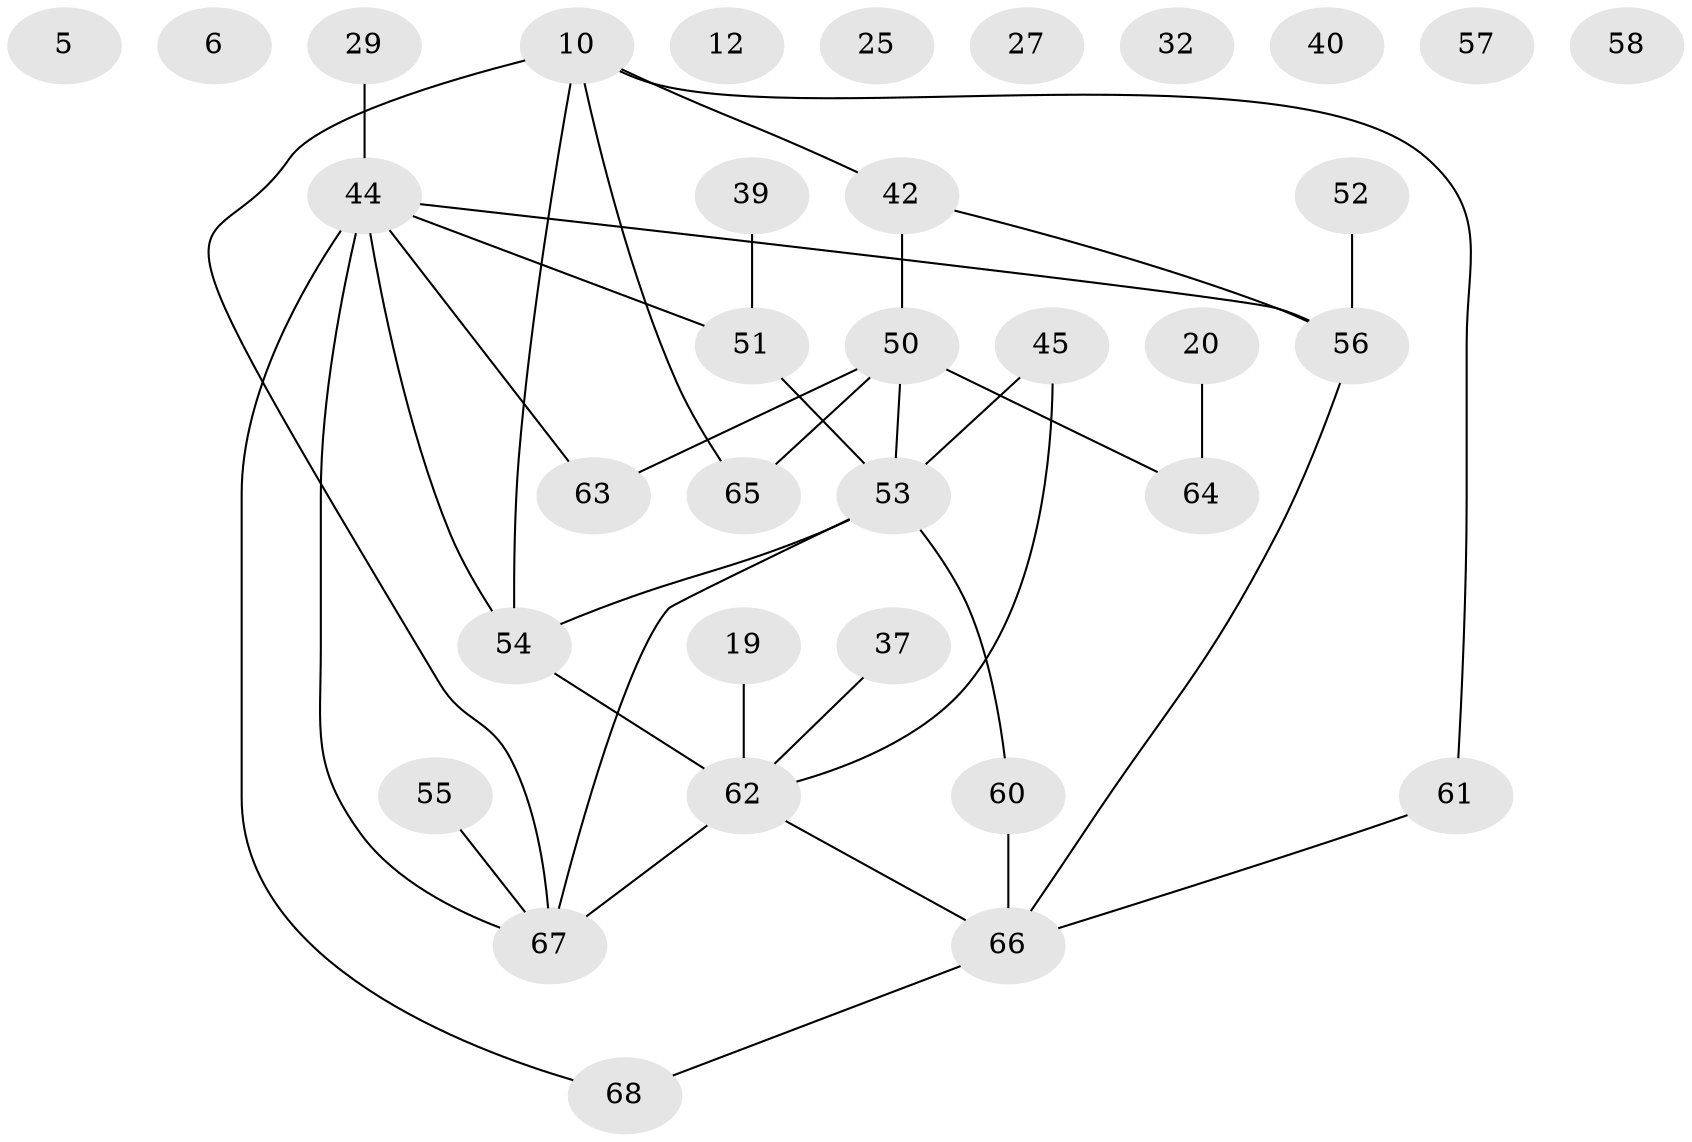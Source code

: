 // original degree distribution, {1: 0.22058823529411764, 3: 0.19117647058823528, 4: 0.16176470588235295, 0: 0.11764705882352941, 2: 0.20588235294117646, 5: 0.08823529411764706, 6: 0.014705882352941176}
// Generated by graph-tools (version 1.1) at 2025/43/03/04/25 21:43:11]
// undirected, 34 vertices, 37 edges
graph export_dot {
graph [start="1"]
  node [color=gray90,style=filled];
  5;
  6;
  10 [super="+3"];
  12;
  19;
  20;
  25;
  27;
  29;
  32 [super="+1"];
  37;
  39;
  40;
  42;
  44 [super="+7+21+9+34"];
  45 [super="+35"];
  50 [super="+48"];
  51 [super="+47"];
  52;
  53 [super="+43"];
  54 [super="+46+24"];
  55;
  56 [super="+14+28"];
  57;
  58;
  60 [super="+13"];
  61;
  62 [super="+33"];
  63 [super="+59"];
  64;
  65;
  66 [super="+26+38"];
  67 [super="+49+36"];
  68;
  10 -- 61;
  10 -- 65;
  10 -- 42;
  10 -- 54 [weight=2];
  10 -- 67;
  19 -- 62;
  20 -- 64;
  29 -- 44;
  37 -- 62;
  39 -- 51;
  42 -- 56;
  42 -- 50;
  44 -- 67 [weight=2];
  44 -- 68;
  44 -- 63 [weight=3];
  44 -- 54 [weight=3];
  44 -- 56;
  44 -- 51;
  45 -- 53;
  45 -- 62;
  50 -- 63;
  50 -- 64;
  50 -- 65;
  50 -- 53;
  51 -- 53;
  52 -- 56;
  53 -- 67 [weight=2];
  53 -- 54 [weight=2];
  53 -- 60;
  54 -- 62 [weight=3];
  55 -- 67;
  56 -- 66;
  60 -- 66;
  61 -- 66;
  62 -- 66;
  62 -- 67;
  66 -- 68;
}
